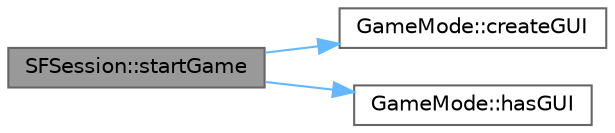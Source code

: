 digraph "SFSession::startGame"
{
 // LATEX_PDF_SIZE
  bgcolor="transparent";
  edge [fontname=Helvetica,fontsize=10,labelfontname=Helvetica,labelfontsize=10];
  node [fontname=Helvetica,fontsize=10,shape=box,height=0.2,width=0.4];
  rankdir="LR";
  Node1 [id="Node000001",label="SFSession::startGame",height=0.2,width=0.4,color="gray40", fillcolor="grey60", style="filled", fontcolor="black",tooltip="Starts the Game based on the data of the Lobby."];
  Node1 -> Node2 [id="edge1_Node000001_Node000002",color="steelblue1",style="solid",tooltip=" "];
  Node2 [id="Node000002",label="GameMode::createGUI",height=0.2,width=0.4,color="grey40", fillcolor="white", style="filled",URL="$class_game_mode.html#ab643597113b464160d57bdd1dada41fc",tooltip=" "];
  Node1 -> Node3 [id="edge2_Node000001_Node000003",color="steelblue1",style="solid",tooltip=" "];
  Node3 [id="Node000003",label="GameMode::hasGUI",height=0.2,width=0.4,color="grey40", fillcolor="white", style="filled",URL="$class_game_mode.html#a4499681cf47d0a43a92d0f240b0d542a",tooltip=" "];
}
